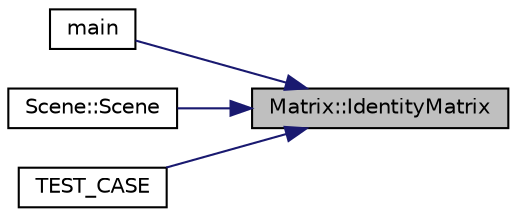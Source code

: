 digraph "Matrix::IdentityMatrix"
{
 // LATEX_PDF_SIZE
  edge [fontname="Helvetica",fontsize="10",labelfontname="Helvetica",labelfontsize="10"];
  node [fontname="Helvetica",fontsize="10",shape=record];
  rankdir="RL";
  Node1 [label="Matrix::IdentityMatrix",height=0.2,width=0.4,color="black", fillcolor="grey75", style="filled", fontcolor="black",tooltip="Uzyskanie macierzy jednostkowej."];
  Node1 -> Node2 [dir="back",color="midnightblue",fontsize="10",style="solid",fontname="Helvetica"];
  Node2 [label="main",height=0.2,width=0.4,color="black", fillcolor="white", style="filled",URL="$app_2main_8cpp.html#ae66f6b31b5ad750f1fe042a706a4e3d4",tooltip="Główna funkcja programu Funkcja zawiera opis interfejsu użytkownika programu i wywołuje wszystkie fun..."];
  Node1 -> Node3 [dir="back",color="midnightblue",fontsize="10",style="solid",fontname="Helvetica"];
  Node3 [label="Scene::Scene",height=0.2,width=0.4,color="black", fillcolor="white", style="filled",URL="$class_scene.html#af9ee33e338ea5489f2693e801a7ac8d1",tooltip="Konstruktor parametryczny sceny."];
  Node1 -> Node4 [dir="back",color="midnightblue",fontsize="10",style="solid",fontname="Helvetica"];
  Node4 [label="TEST_CASE",height=0.2,width=0.4,color="black", fillcolor="white", style="filled",URL="$test__matrix3x3_8cpp.html#ac749c48c74b09c5981f4f81f9e497db5",tooltip=" "];
}
